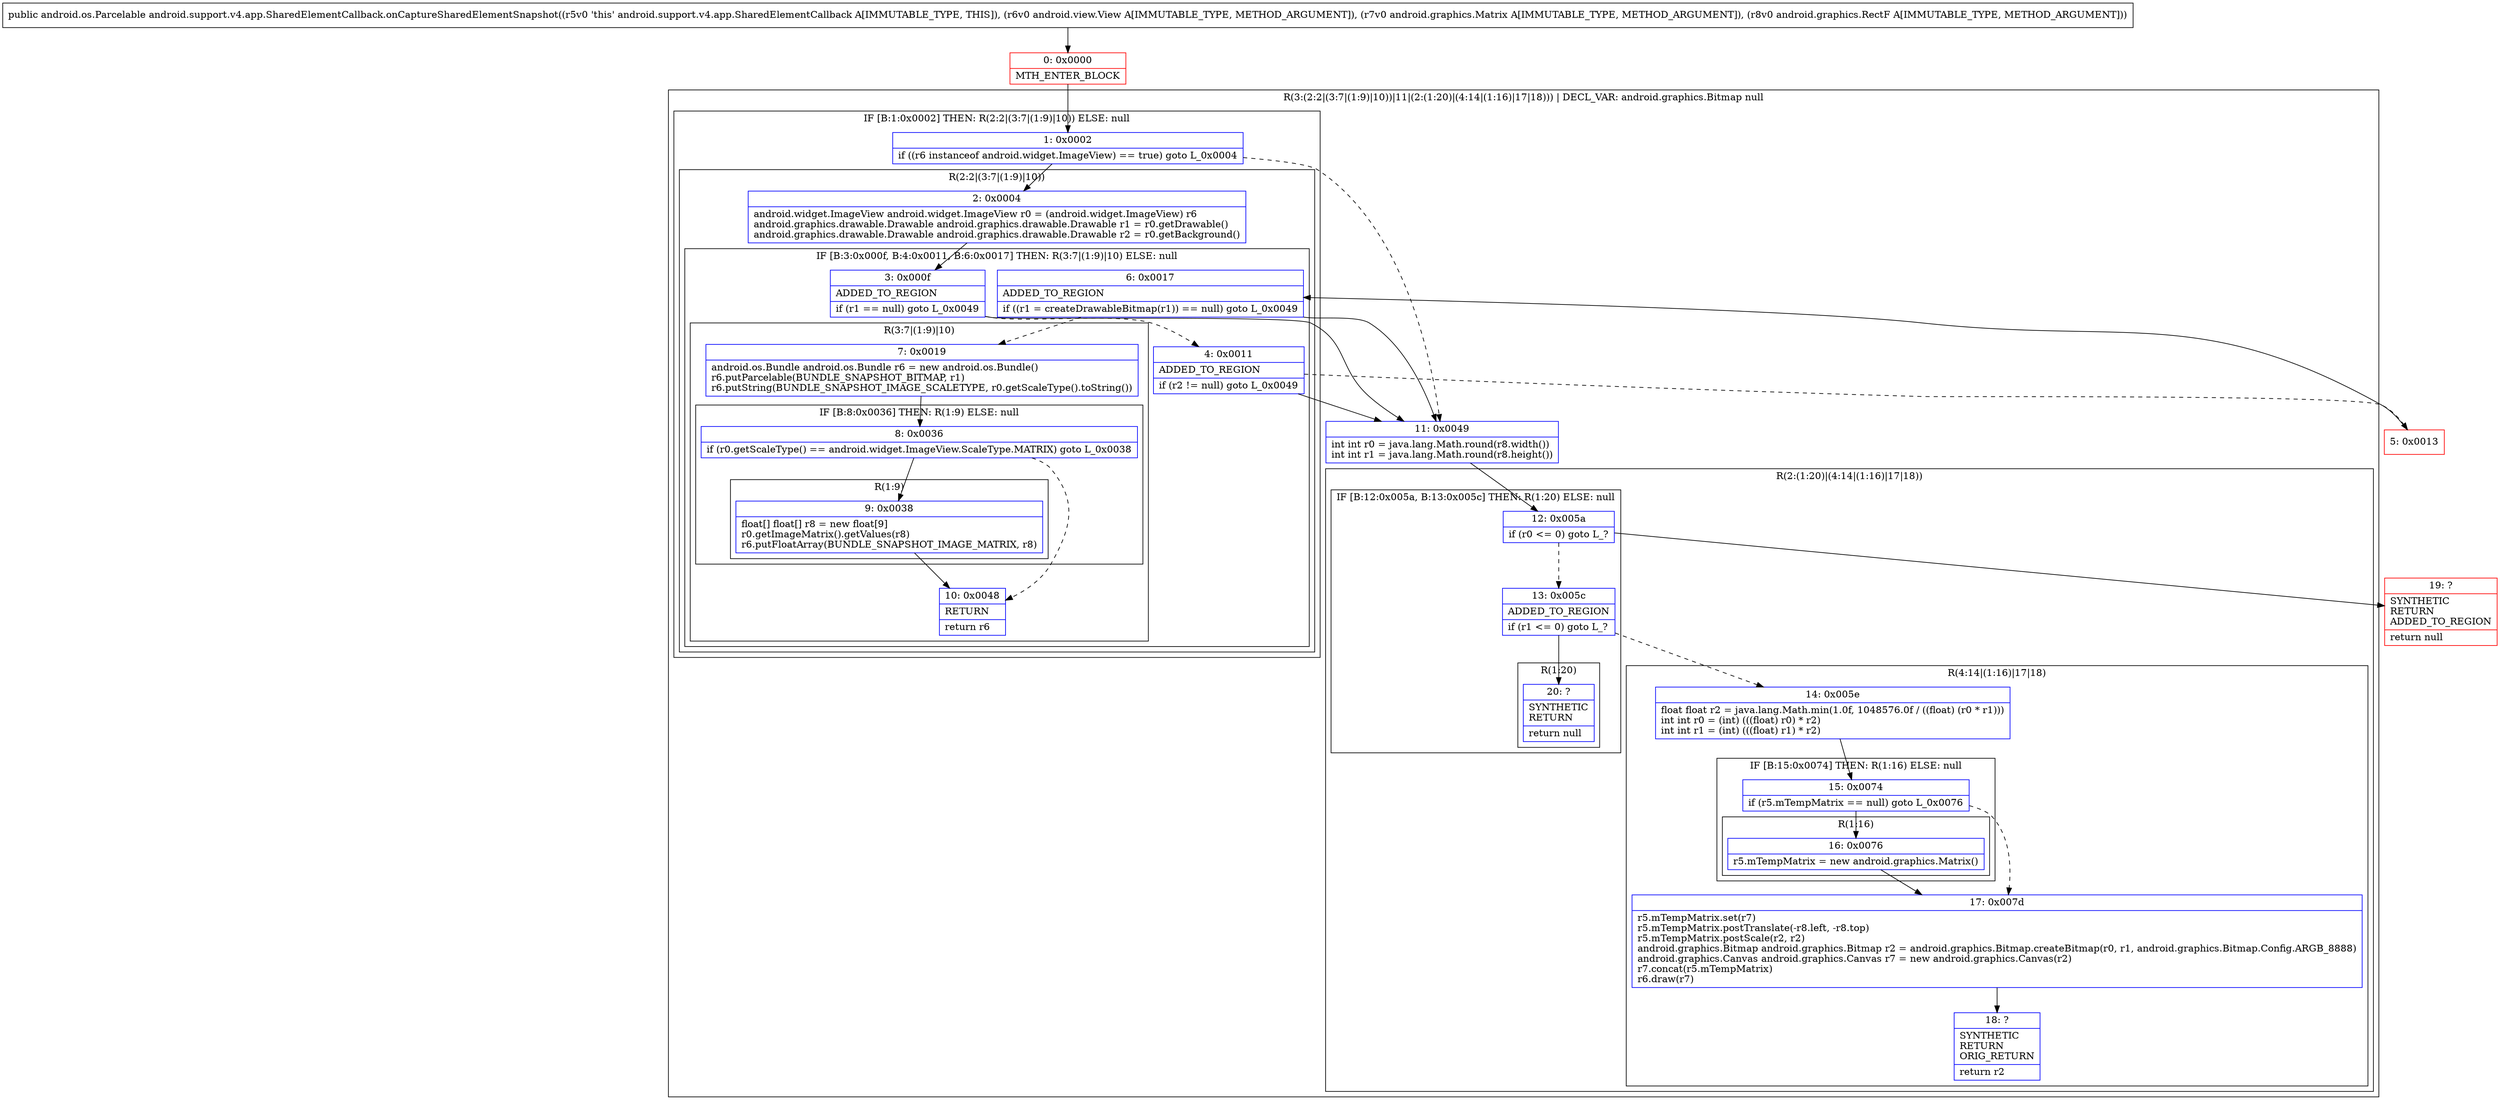 digraph "CFG forandroid.support.v4.app.SharedElementCallback.onCaptureSharedElementSnapshot(Landroid\/view\/View;Landroid\/graphics\/Matrix;Landroid\/graphics\/RectF;)Landroid\/os\/Parcelable;" {
subgraph cluster_Region_1670718999 {
label = "R(3:(2:2|(3:7|(1:9)|10))|11|(2:(1:20)|(4:14|(1:16)|17|18))) | DECL_VAR: android.graphics.Bitmap null\l";
node [shape=record,color=blue];
subgraph cluster_IfRegion_1001757917 {
label = "IF [B:1:0x0002] THEN: R(2:2|(3:7|(1:9)|10)) ELSE: null";
node [shape=record,color=blue];
Node_1 [shape=record,label="{1\:\ 0x0002|if ((r6 instanceof android.widget.ImageView) == true) goto L_0x0004\l}"];
subgraph cluster_Region_604640048 {
label = "R(2:2|(3:7|(1:9)|10))";
node [shape=record,color=blue];
Node_2 [shape=record,label="{2\:\ 0x0004|android.widget.ImageView android.widget.ImageView r0 = (android.widget.ImageView) r6\landroid.graphics.drawable.Drawable android.graphics.drawable.Drawable r1 = r0.getDrawable()\landroid.graphics.drawable.Drawable android.graphics.drawable.Drawable r2 = r0.getBackground()\l}"];
subgraph cluster_IfRegion_475814962 {
label = "IF [B:3:0x000f, B:4:0x0011, B:6:0x0017] THEN: R(3:7|(1:9)|10) ELSE: null";
node [shape=record,color=blue];
Node_3 [shape=record,label="{3\:\ 0x000f|ADDED_TO_REGION\l|if (r1 == null) goto L_0x0049\l}"];
Node_4 [shape=record,label="{4\:\ 0x0011|ADDED_TO_REGION\l|if (r2 != null) goto L_0x0049\l}"];
Node_6 [shape=record,label="{6\:\ 0x0017|ADDED_TO_REGION\l|if ((r1 = createDrawableBitmap(r1)) == null) goto L_0x0049\l}"];
subgraph cluster_Region_1860512824 {
label = "R(3:7|(1:9)|10)";
node [shape=record,color=blue];
Node_7 [shape=record,label="{7\:\ 0x0019|android.os.Bundle android.os.Bundle r6 = new android.os.Bundle()\lr6.putParcelable(BUNDLE_SNAPSHOT_BITMAP, r1)\lr6.putString(BUNDLE_SNAPSHOT_IMAGE_SCALETYPE, r0.getScaleType().toString())\l}"];
subgraph cluster_IfRegion_16109063 {
label = "IF [B:8:0x0036] THEN: R(1:9) ELSE: null";
node [shape=record,color=blue];
Node_8 [shape=record,label="{8\:\ 0x0036|if (r0.getScaleType() == android.widget.ImageView.ScaleType.MATRIX) goto L_0x0038\l}"];
subgraph cluster_Region_1757102470 {
label = "R(1:9)";
node [shape=record,color=blue];
Node_9 [shape=record,label="{9\:\ 0x0038|float[] float[] r8 = new float[9]\lr0.getImageMatrix().getValues(r8)\lr6.putFloatArray(BUNDLE_SNAPSHOT_IMAGE_MATRIX, r8)\l}"];
}
}
Node_10 [shape=record,label="{10\:\ 0x0048|RETURN\l|return r6\l}"];
}
}
}
}
Node_11 [shape=record,label="{11\:\ 0x0049|int int r0 = java.lang.Math.round(r8.width())\lint int r1 = java.lang.Math.round(r8.height())\l}"];
subgraph cluster_Region_277746954 {
label = "R(2:(1:20)|(4:14|(1:16)|17|18))";
node [shape=record,color=blue];
subgraph cluster_IfRegion_1659994610 {
label = "IF [B:12:0x005a, B:13:0x005c] THEN: R(1:20) ELSE: null";
node [shape=record,color=blue];
Node_12 [shape=record,label="{12\:\ 0x005a|if (r0 \<= 0) goto L_?\l}"];
Node_13 [shape=record,label="{13\:\ 0x005c|ADDED_TO_REGION\l|if (r1 \<= 0) goto L_?\l}"];
subgraph cluster_Region_1133755769 {
label = "R(1:20)";
node [shape=record,color=blue];
Node_20 [shape=record,label="{20\:\ ?|SYNTHETIC\lRETURN\l|return null\l}"];
}
}
subgraph cluster_Region_342853926 {
label = "R(4:14|(1:16)|17|18)";
node [shape=record,color=blue];
Node_14 [shape=record,label="{14\:\ 0x005e|float float r2 = java.lang.Math.min(1.0f, 1048576.0f \/ ((float) (r0 * r1)))\lint int r0 = (int) (((float) r0) * r2)\lint int r1 = (int) (((float) r1) * r2)\l}"];
subgraph cluster_IfRegion_422954851 {
label = "IF [B:15:0x0074] THEN: R(1:16) ELSE: null";
node [shape=record,color=blue];
Node_15 [shape=record,label="{15\:\ 0x0074|if (r5.mTempMatrix == null) goto L_0x0076\l}"];
subgraph cluster_Region_242344940 {
label = "R(1:16)";
node [shape=record,color=blue];
Node_16 [shape=record,label="{16\:\ 0x0076|r5.mTempMatrix = new android.graphics.Matrix()\l}"];
}
}
Node_17 [shape=record,label="{17\:\ 0x007d|r5.mTempMatrix.set(r7)\lr5.mTempMatrix.postTranslate(\-r8.left, \-r8.top)\lr5.mTempMatrix.postScale(r2, r2)\landroid.graphics.Bitmap android.graphics.Bitmap r2 = android.graphics.Bitmap.createBitmap(r0, r1, android.graphics.Bitmap.Config.ARGB_8888)\landroid.graphics.Canvas android.graphics.Canvas r7 = new android.graphics.Canvas(r2)\lr7.concat(r5.mTempMatrix)\lr6.draw(r7)\l}"];
Node_18 [shape=record,label="{18\:\ ?|SYNTHETIC\lRETURN\lORIG_RETURN\l|return r2\l}"];
}
}
}
Node_0 [shape=record,color=red,label="{0\:\ 0x0000|MTH_ENTER_BLOCK\l}"];
Node_5 [shape=record,color=red,label="{5\:\ 0x0013}"];
Node_19 [shape=record,color=red,label="{19\:\ ?|SYNTHETIC\lRETURN\lADDED_TO_REGION\l|return null\l}"];
MethodNode[shape=record,label="{public android.os.Parcelable android.support.v4.app.SharedElementCallback.onCaptureSharedElementSnapshot((r5v0 'this' android.support.v4.app.SharedElementCallback A[IMMUTABLE_TYPE, THIS]), (r6v0 android.view.View A[IMMUTABLE_TYPE, METHOD_ARGUMENT]), (r7v0 android.graphics.Matrix A[IMMUTABLE_TYPE, METHOD_ARGUMENT]), (r8v0 android.graphics.RectF A[IMMUTABLE_TYPE, METHOD_ARGUMENT])) }"];
MethodNode -> Node_0;
Node_1 -> Node_2;
Node_1 -> Node_11[style=dashed];
Node_2 -> Node_3;
Node_3 -> Node_4[style=dashed];
Node_3 -> Node_11;
Node_4 -> Node_5[style=dashed];
Node_4 -> Node_11;
Node_6 -> Node_7[style=dashed];
Node_6 -> Node_11;
Node_7 -> Node_8;
Node_8 -> Node_9;
Node_8 -> Node_10[style=dashed];
Node_9 -> Node_10;
Node_11 -> Node_12;
Node_12 -> Node_13[style=dashed];
Node_12 -> Node_19;
Node_13 -> Node_14[style=dashed];
Node_13 -> Node_20;
Node_14 -> Node_15;
Node_15 -> Node_16;
Node_15 -> Node_17[style=dashed];
Node_16 -> Node_17;
Node_17 -> Node_18;
Node_0 -> Node_1;
Node_5 -> Node_6;
}

